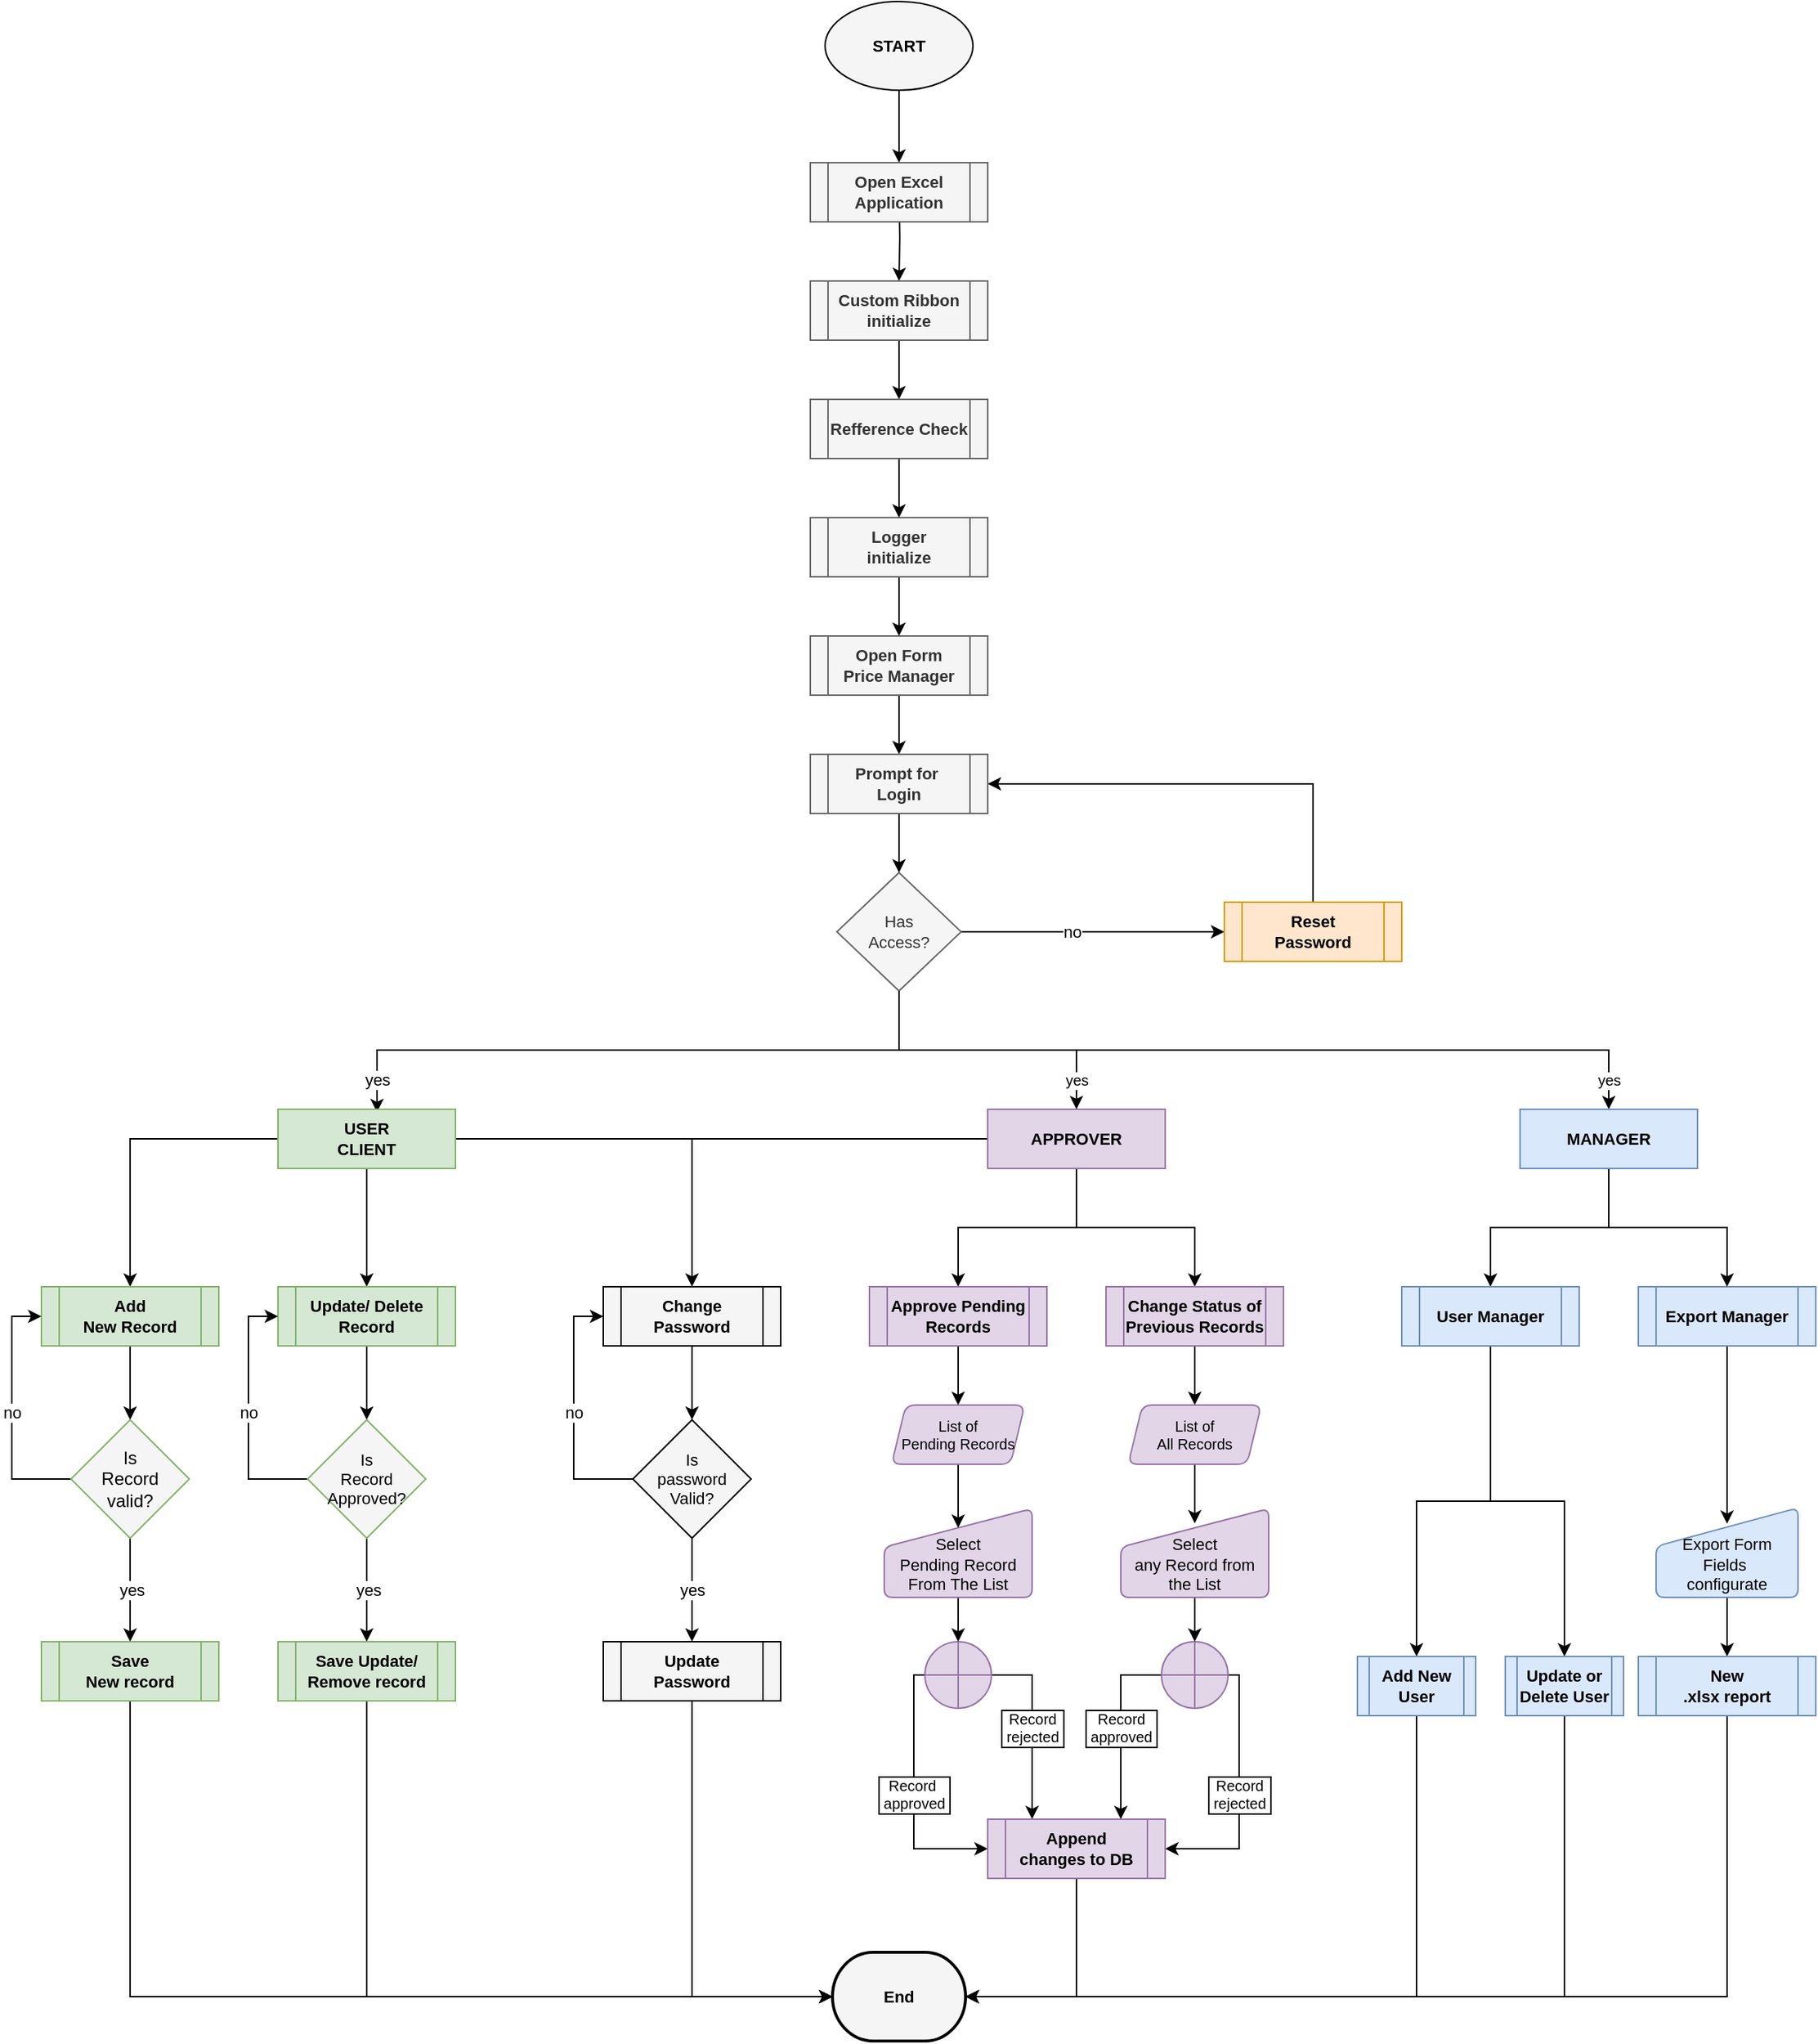 <mxfile version="19.0.3" type="device"><diagram id="eB8e9B3olJ4aD5IrlOBg" name="WorkFlow_PriceApprovalManager"><mxGraphModel dx="1422" dy="875" grid="1" gridSize="10" guides="1" tooltips="1" connect="1" arrows="1" fold="1" page="1" pageScale="1" pageWidth="100" pageHeight="100" math="0" shadow="0"><root><mxCell id="0"/><mxCell id="1" parent="0"/><mxCell id="oYrgbR6ztSj_GgzEzhxP-5" style="edgeStyle=orthogonalEdgeStyle;rounded=0;orthogonalLoop=1;jettySize=auto;html=1;exitX=0.5;exitY=1;exitDx=0;exitDy=0;exitPerimeter=0;entryX=0.5;entryY=0;entryDx=0;entryDy=0;fontSize=11;" edge="1" parent="1" source="QOkAMUDTpmR4zgfSrmuz-1" target="QOkAMUDTpmR4zgfSrmuz-5"><mxGeometry relative="1" as="geometry"/></mxCell><mxCell id="QOkAMUDTpmR4zgfSrmuz-1" value="START" style="strokeWidth=1;html=1;shape=mxgraph.flowchart.start_1;whiteSpace=wrap;fontStyle=1;fillColor=#F5F5F5;strokeColor=#000000;fontSize=11;" parent="1" vertex="1"><mxGeometry x="570" y="11" width="100" height="60" as="geometry"/></mxCell><mxCell id="oYrgbR6ztSj_GgzEzhxP-6" style="edgeStyle=orthogonalEdgeStyle;rounded=0;orthogonalLoop=1;jettySize=auto;html=1;entryX=0.5;entryY=0;entryDx=0;entryDy=0;fontSize=11;" edge="1" parent="1" target="oYrgbR6ztSj_GgzEzhxP-2"><mxGeometry relative="1" as="geometry"><mxPoint x="620" y="140" as="sourcePoint"/></mxGeometry></mxCell><mxCell id="QOkAMUDTpmR4zgfSrmuz-5" value="Open Excel Application" style="shape=process;whiteSpace=wrap;html=1;backgroundOutline=1;fontStyle=1;fillColor=#f5f5f5;fontColor=#333333;strokeColor=#666666;fontSize=11;" parent="1" vertex="1"><mxGeometry x="560" y="120" width="120" height="40" as="geometry"/></mxCell><mxCell id="oYrgbR6ztSj_GgzEzhxP-11" style="edgeStyle=orthogonalEdgeStyle;rounded=0;orthogonalLoop=1;jettySize=auto;html=1;exitX=0.5;exitY=1;exitDx=0;exitDy=0;entryX=0.5;entryY=0;entryDx=0;entryDy=0;fontSize=11;" edge="1" parent="1" source="QOkAMUDTpmR4zgfSrmuz-10" target="oYrgbR6ztSj_GgzEzhxP-9"><mxGeometry relative="1" as="geometry"/></mxCell><mxCell id="QOkAMUDTpmR4zgfSrmuz-10" value="Open Form&lt;br style=&quot;font-size: 11px;&quot;&gt;Price Manager" style="shape=process;whiteSpace=wrap;html=1;backgroundOutline=1;fontStyle=1;fillColor=#f5f5f5;fontColor=#333333;strokeColor=#666666;fontSize=11;" parent="1" vertex="1"><mxGeometry x="560" y="440" width="120" height="40" as="geometry"/></mxCell><mxCell id="oYrgbR6ztSj_GgzEzhxP-12" style="edgeStyle=orthogonalEdgeStyle;rounded=0;orthogonalLoop=1;jettySize=auto;html=1;exitX=1;exitY=0.5;exitDx=0;exitDy=0;entryX=0;entryY=0.5;entryDx=0;entryDy=0;fontSize=11;" edge="1" parent="1" source="QOkAMUDTpmR4zgfSrmuz-12" target="QOkAMUDTpmR4zgfSrmuz-16"><mxGeometry relative="1" as="geometry"><mxPoint x="835" y="640" as="targetPoint"/></mxGeometry></mxCell><mxCell id="oYrgbR6ztSj_GgzEzhxP-13" value="no" style="edgeLabel;html=1;align=center;verticalAlign=middle;resizable=0;points=[];fontSize=11;" vertex="1" connectable="0" parent="oYrgbR6ztSj_GgzEzhxP-12"><mxGeometry x="-0.156" relative="1" as="geometry"><mxPoint as="offset"/></mxGeometry></mxCell><mxCell id="oYrgbR6ztSj_GgzEzhxP-17" value="yes" style="edgeStyle=orthogonalEdgeStyle;rounded=0;orthogonalLoop=1;jettySize=auto;html=1;exitX=0.5;exitY=1;exitDx=0;exitDy=0;entryX=0.558;entryY=0.05;entryDx=0;entryDy=0;entryPerimeter=0;fontSize=11;" edge="1" parent="1" source="QOkAMUDTpmR4zgfSrmuz-12" target="QOkAMUDTpmR4zgfSrmuz-39"><mxGeometry x="0.899" relative="1" as="geometry"><mxPoint x="460" y="760" as="targetPoint"/><mxPoint as="offset"/></mxGeometry></mxCell><mxCell id="oYrgbR6ztSj_GgzEzhxP-78" value="yes" style="edgeStyle=orthogonalEdgeStyle;rounded=0;orthogonalLoop=1;jettySize=auto;html=1;exitX=0.5;exitY=1;exitDx=0;exitDy=0;labelBorderColor=none;fontSize=10;fontColor=#000000;startArrow=none;startFill=0;endArrow=classic;endFill=1;strokeColor=default;" edge="1" parent="1" source="QOkAMUDTpmR4zgfSrmuz-12" target="oYrgbR6ztSj_GgzEzhxP-64"><mxGeometry x="0.929" relative="1" as="geometry"><mxPoint as="offset"/></mxGeometry></mxCell><mxCell id="QOkAMUDTpmR4zgfSrmuz-12" value="Has &lt;br style=&quot;font-size: 11px;&quot;&gt;Access?" style="rhombus;whiteSpace=wrap;html=1;fontStyle=0;fillColor=#f5f5f5;fontColor=#333333;strokeColor=#666666;fontSize=11;" parent="1" vertex="1"><mxGeometry x="578" y="600" width="84" height="80" as="geometry"/></mxCell><mxCell id="oYrgbR6ztSj_GgzEzhxP-1" style="edgeStyle=orthogonalEdgeStyle;rounded=0;orthogonalLoop=1;jettySize=auto;html=1;entryX=1;entryY=0.5;entryDx=0;entryDy=0;fontSize=11;" edge="1" parent="1" source="QOkAMUDTpmR4zgfSrmuz-16" target="oYrgbR6ztSj_GgzEzhxP-9"><mxGeometry relative="1" as="geometry"><mxPoint x="895" y="620" as="sourcePoint"/><Array as="points"><mxPoint x="900" y="540"/></Array></mxGeometry></mxCell><mxCell id="QOkAMUDTpmR4zgfSrmuz-16" value="Reset &lt;br style=&quot;font-size: 11px;&quot;&gt;Password" style="shape=process;whiteSpace=wrap;html=1;backgroundOutline=1;fontStyle=1;fillColor=#ffe6cc;strokeColor=#d79b00;fontSize=11;" parent="1" vertex="1"><mxGeometry x="840" y="620" width="120" height="40" as="geometry"/></mxCell><mxCell id="oYrgbR6ztSj_GgzEzhxP-23" style="edgeStyle=orthogonalEdgeStyle;rounded=0;orthogonalLoop=1;jettySize=auto;html=1;exitX=0.5;exitY=1;exitDx=0;exitDy=0;entryX=0.5;entryY=0;entryDx=0;entryDy=0;fontSize=11;fontColor=#000000;" edge="1" parent="1" source="QOkAMUDTpmR4zgfSrmuz-39" target="QOkAMUDTpmR4zgfSrmuz-48"><mxGeometry relative="1" as="geometry"><Array as="points"><mxPoint x="260" y="840"/><mxPoint x="260" y="840"/></Array></mxGeometry></mxCell><mxCell id="oYrgbR6ztSj_GgzEzhxP-27" style="edgeStyle=orthogonalEdgeStyle;rounded=0;orthogonalLoop=1;jettySize=auto;html=1;exitX=0;exitY=0.5;exitDx=0;exitDy=0;entryX=0.5;entryY=0;entryDx=0;entryDy=0;fontSize=11;fontColor=#000000;" edge="1" parent="1" source="QOkAMUDTpmR4zgfSrmuz-39" target="QOkAMUDTpmR4zgfSrmuz-46"><mxGeometry relative="1" as="geometry"/></mxCell><mxCell id="oYrgbR6ztSj_GgzEzhxP-28" style="edgeStyle=orthogonalEdgeStyle;rounded=0;orthogonalLoop=1;jettySize=auto;html=1;entryX=0.5;entryY=0;entryDx=0;entryDy=0;fontSize=11;fontColor=#000000;exitX=1;exitY=0.5;exitDx=0;exitDy=0;" edge="1" parent="1" source="QOkAMUDTpmR4zgfSrmuz-39" target="QOkAMUDTpmR4zgfSrmuz-67"><mxGeometry relative="1" as="geometry"><mxPoint x="260" y="800" as="sourcePoint"/></mxGeometry></mxCell><mxCell id="QOkAMUDTpmR4zgfSrmuz-39" value="USER &lt;br style=&quot;font-size: 11px;&quot;&gt;CLIENT" style="rounded=0;whiteSpace=wrap;html=1;fontSize=11;fontStyle=1;fillColor=#d5e8d4;strokeColor=#82b366;fontColor=#000000;" parent="1" vertex="1"><mxGeometry x="200" y="760" width="120" height="40" as="geometry"/></mxCell><mxCell id="oYrgbR6ztSj_GgzEzhxP-42" style="edgeStyle=orthogonalEdgeStyle;rounded=0;orthogonalLoop=1;jettySize=auto;html=1;exitX=0;exitY=0.5;exitDx=0;exitDy=0;fontSize=11;fontColor=#000000;strokeColor=default;endArrow=none;endFill=0;" edge="1" parent="1" source="QOkAMUDTpmR4zgfSrmuz-41"><mxGeometry relative="1" as="geometry"><mxPoint x="480" y="780" as="targetPoint"/></mxGeometry></mxCell><mxCell id="oYrgbR6ztSj_GgzEzhxP-58" style="edgeStyle=orthogonalEdgeStyle;rounded=0;orthogonalLoop=1;jettySize=auto;html=1;exitX=0.5;exitY=1;exitDx=0;exitDy=0;entryX=0.5;entryY=0;entryDx=0;entryDy=0;fontSize=10;fontColor=#000000;startArrow=none;startFill=0;endArrow=classic;endFill=1;strokeColor=default;" edge="1" parent="1" source="QOkAMUDTpmR4zgfSrmuz-41" target="QOkAMUDTpmR4zgfSrmuz-100"><mxGeometry relative="1" as="geometry"/></mxCell><mxCell id="oYrgbR6ztSj_GgzEzhxP-59" style="edgeStyle=orthogonalEdgeStyle;rounded=0;orthogonalLoop=1;jettySize=auto;html=1;exitX=0.5;exitY=1;exitDx=0;exitDy=0;fontSize=10;fontColor=#000000;startArrow=none;startFill=0;endArrow=classic;endFill=1;strokeColor=default;" edge="1" parent="1" source="QOkAMUDTpmR4zgfSrmuz-41" target="QOkAMUDTpmR4zgfSrmuz-146"><mxGeometry relative="1" as="geometry"/></mxCell><mxCell id="QOkAMUDTpmR4zgfSrmuz-41" value="APPROVER" style="rounded=0;whiteSpace=wrap;html=1;fontSize=11;fontStyle=1;fillColor=#e1d5e7;strokeColor=#9673a6;fontColor=#000000;" parent="1" vertex="1"><mxGeometry x="680" y="760" width="120" height="40" as="geometry"/></mxCell><mxCell id="oYrgbR6ztSj_GgzEzhxP-29" style="edgeStyle=orthogonalEdgeStyle;rounded=0;orthogonalLoop=1;jettySize=auto;html=1;exitX=0.5;exitY=1;exitDx=0;exitDy=0;entryX=0.5;entryY=0;entryDx=0;entryDy=0;fontSize=11;fontColor=#000000;" edge="1" parent="1" source="QOkAMUDTpmR4zgfSrmuz-46"><mxGeometry relative="1" as="geometry"><mxPoint x="100" y="970" as="targetPoint"/></mxGeometry></mxCell><mxCell id="QOkAMUDTpmR4zgfSrmuz-46" value="Add &lt;br&gt;New Record" style="shape=process;whiteSpace=wrap;html=1;backgroundOutline=1;fontSize=11;fontStyle=1;fillColor=#d5e8d4;strokeColor=#82b366;fontColor=#000000;" parent="1" vertex="1"><mxGeometry x="40" y="880" width="120" height="40" as="geometry"/></mxCell><mxCell id="oYrgbR6ztSj_GgzEzhxP-30" style="edgeStyle=orthogonalEdgeStyle;rounded=0;orthogonalLoop=1;jettySize=auto;html=1;exitX=0.5;exitY=1;exitDx=0;exitDy=0;entryX=0.5;entryY=0;entryDx=0;entryDy=0;fontSize=11;fontColor=#000000;" edge="1" parent="1" source="QOkAMUDTpmR4zgfSrmuz-48" target="oYrgbR6ztSj_GgzEzhxP-22"><mxGeometry relative="1" as="geometry"/></mxCell><mxCell id="QOkAMUDTpmR4zgfSrmuz-48" value="Update/ Delete Record" style="shape=process;whiteSpace=wrap;html=1;backgroundOutline=1;fontSize=11;fontStyle=1;fillColor=#d5e8d4;strokeColor=#82b366;fontColor=#000000;" parent="1" vertex="1"><mxGeometry x="200" y="880" width="120" height="40" as="geometry"/></mxCell><mxCell id="QOkAMUDTpmR4zgfSrmuz-63" value="End" style="strokeWidth=2;html=1;shape=mxgraph.flowchart.terminator;whiteSpace=wrap;fontStyle=1;fillColor=#F5F5F5;strokeColor=#000000;fontSize=11;" parent="1" vertex="1"><mxGeometry x="575" y="1330" width="90" height="60" as="geometry"/></mxCell><mxCell id="oYrgbR6ztSj_GgzEzhxP-33" style="edgeStyle=orthogonalEdgeStyle;rounded=0;orthogonalLoop=1;jettySize=auto;html=1;exitX=0.5;exitY=1;exitDx=0;exitDy=0;entryX=0.5;entryY=0;entryDx=0;entryDy=0;fontSize=11;fontColor=#000000;" edge="1" parent="1" source="QOkAMUDTpmR4zgfSrmuz-67" target="QOkAMUDTpmR4zgfSrmuz-83"><mxGeometry relative="1" as="geometry"/></mxCell><mxCell id="QOkAMUDTpmR4zgfSrmuz-67" value="Change Password" style="shape=process;whiteSpace=wrap;html=1;backgroundOutline=1;fontSize=11;fontStyle=1;fillColor=#F5F5F5;strokeColor=#000000;fontColor=#000000;" parent="1" vertex="1"><mxGeometry x="420" y="880" width="120" height="40" as="geometry"/></mxCell><mxCell id="oYrgbR6ztSj_GgzEzhxP-31" value="yes" style="edgeStyle=orthogonalEdgeStyle;rounded=0;orthogonalLoop=1;jettySize=auto;html=1;exitX=0.5;exitY=1;exitDx=0;exitDy=0;entryX=0.5;entryY=0;entryDx=0;entryDy=0;fontSize=11;fontColor=#000000;" edge="1" parent="1" source="QOkAMUDTpmR4zgfSrmuz-83" target="QOkAMUDTpmR4zgfSrmuz-85"><mxGeometry relative="1" as="geometry"/></mxCell><mxCell id="oYrgbR6ztSj_GgzEzhxP-40" value="no" style="edgeStyle=orthogonalEdgeStyle;rounded=0;orthogonalLoop=1;jettySize=auto;html=1;exitX=0;exitY=0.5;exitDx=0;exitDy=0;entryX=0;entryY=0.5;entryDx=0;entryDy=0;fontSize=11;fontColor=#000000;" edge="1" parent="1" source="QOkAMUDTpmR4zgfSrmuz-83" target="QOkAMUDTpmR4zgfSrmuz-67"><mxGeometry relative="1" as="geometry"/></mxCell><mxCell id="QOkAMUDTpmR4zgfSrmuz-83" value="Is &lt;br style=&quot;font-size: 11px;&quot;&gt;password&lt;br style=&quot;font-size: 11px;&quot;&gt;Valid?" style="rhombus;whiteSpace=wrap;html=1;fontStyle=0;fillColor=#F5F5F5;strokeColor=#000000;fontSize=11;" parent="1" vertex="1"><mxGeometry x="440" y="970" width="80" height="80" as="geometry"/></mxCell><mxCell id="oYrgbR6ztSj_GgzEzhxP-83" style="edgeStyle=orthogonalEdgeStyle;rounded=0;orthogonalLoop=1;jettySize=auto;html=1;exitX=0.5;exitY=1;exitDx=0;exitDy=0;entryX=0;entryY=0.5;entryDx=0;entryDy=0;entryPerimeter=0;labelBorderColor=none;fontSize=10;fontColor=#000000;startArrow=none;startFill=0;endArrow=classic;endFill=1;strokeColor=default;" edge="1" parent="1" source="QOkAMUDTpmR4zgfSrmuz-85" target="QOkAMUDTpmR4zgfSrmuz-63"><mxGeometry relative="1" as="geometry"/></mxCell><mxCell id="QOkAMUDTpmR4zgfSrmuz-85" value="Update &lt;br&gt;Password" style="shape=process;whiteSpace=wrap;html=1;backgroundOutline=1;fontSize=11;fontStyle=1;fillColor=#F5F5F5;strokeColor=#000000;fontColor=#000000;" parent="1" vertex="1"><mxGeometry x="420" y="1120" width="120" height="40" as="geometry"/></mxCell><mxCell id="oYrgbR6ztSj_GgzEzhxP-45" style="edgeStyle=orthogonalEdgeStyle;rounded=0;orthogonalLoop=1;jettySize=auto;html=1;exitX=0.5;exitY=1;exitDx=0;exitDy=0;entryX=0.5;entryY=0;entryDx=0;entryDy=0;fontSize=10;fontColor=#000000;endArrow=classic;endFill=1;strokeColor=default;startArrow=none;startFill=0;" edge="1" parent="1" source="QOkAMUDTpmR4zgfSrmuz-100" target="QOkAMUDTpmR4zgfSrmuz-140"><mxGeometry relative="1" as="geometry"/></mxCell><mxCell id="QOkAMUDTpmR4zgfSrmuz-100" value="Approve Pending Records" style="shape=process;whiteSpace=wrap;html=1;backgroundOutline=1;fontSize=11;fontStyle=1;fillColor=#e1d5e7;strokeColor=#9673a6;fontColor=#000000;" parent="1" vertex="1"><mxGeometry x="600" y="880" width="120" height="40" as="geometry"/></mxCell><mxCell id="oYrgbR6ztSj_GgzEzhxP-76" style="edgeStyle=orthogonalEdgeStyle;rounded=0;orthogonalLoop=1;jettySize=auto;html=1;exitX=0.5;exitY=1;exitDx=0;exitDy=0;entryX=0.5;entryY=0.178;entryDx=0;entryDy=0;entryPerimeter=0;labelBorderColor=none;fontSize=10;fontColor=#000000;startArrow=none;startFill=0;endArrow=classic;endFill=1;strokeColor=default;" edge="1" parent="1" source="QOkAMUDTpmR4zgfSrmuz-103" target="QOkAMUDTpmR4zgfSrmuz-162"><mxGeometry relative="1" as="geometry"/></mxCell><mxCell id="QOkAMUDTpmR4zgfSrmuz-103" value="Export Manager" style="shape=process;whiteSpace=wrap;html=1;backgroundOutline=1;fontSize=11;fontStyle=1;fillColor=#dae8fc;strokeColor=#6c8ebf;" parent="1" vertex="1"><mxGeometry x="1120" y="880" width="120" height="40" as="geometry"/></mxCell><mxCell id="oYrgbR6ztSj_GgzEzhxP-60" value="Record&amp;nbsp;&lt;br&gt;&amp;nbsp;approved&amp;nbsp;" style="edgeStyle=orthogonalEdgeStyle;rounded=0;orthogonalLoop=1;jettySize=auto;html=1;exitX=0;exitY=0.5;exitDx=0;exitDy=0;exitPerimeter=0;fontSize=10;fontColor=#000000;startArrow=none;startFill=0;endArrow=classic;endFill=1;labelBorderColor=default;entryX=0;entryY=0.5;entryDx=0;entryDy=0;" edge="1" parent="1" source="QOkAMUDTpmR4zgfSrmuz-107" target="oYrgbR6ztSj_GgzEzhxP-88"><mxGeometry relative="1" as="geometry"><mxPoint x="630" y="1280" as="targetPoint"/><Array as="points"><mxPoint x="630" y="1143"/><mxPoint x="630" y="1260"/></Array></mxGeometry></mxCell><mxCell id="oYrgbR6ztSj_GgzEzhxP-61" value="Record&lt;br&gt;&amp;nbsp;rejected&amp;nbsp;" style="edgeStyle=orthogonalEdgeStyle;rounded=0;orthogonalLoop=1;jettySize=auto;html=1;exitX=1;exitY=0.5;exitDx=0;exitDy=0;exitPerimeter=0;fontSize=10;fontColor=#000000;startArrow=none;startFill=0;endArrow=classic;endFill=1;strokeColor=default;labelBorderColor=default;entryX=0.25;entryY=0;entryDx=0;entryDy=0;" edge="1" parent="1" source="QOkAMUDTpmR4zgfSrmuz-107" target="oYrgbR6ztSj_GgzEzhxP-88"><mxGeometry relative="1" as="geometry"><mxPoint x="690" y="1280" as="targetPoint"/><Array as="points"><mxPoint x="710" y="1143"/></Array></mxGeometry></mxCell><mxCell id="QOkAMUDTpmR4zgfSrmuz-107" value="" style="verticalLabelPosition=bottom;verticalAlign=top;html=1;shape=mxgraph.flowchart.summing_function;fontSize=11;fillColor=#e1d5e7;strokeColor=#9673a6;" parent="1" vertex="1"><mxGeometry x="637.5" y="1120" width="45" height="45" as="geometry"/></mxCell><mxCell id="oYrgbR6ztSj_GgzEzhxP-47" style="edgeStyle=orthogonalEdgeStyle;rounded=0;orthogonalLoop=1;jettySize=auto;html=1;exitX=0.5;exitY=1;exitDx=0;exitDy=0;entryX=0.5;entryY=0;entryDx=0;entryDy=0;entryPerimeter=0;fontSize=10;fontColor=#000000;endArrow=classic;endFill=1;strokeColor=default;startArrow=none;startFill=0;" edge="1" parent="1" source="QOkAMUDTpmR4zgfSrmuz-130" target="QOkAMUDTpmR4zgfSrmuz-107"><mxGeometry relative="1" as="geometry"/></mxCell><mxCell id="QOkAMUDTpmR4zgfSrmuz-130" value="Select &lt;br&gt;Pending Record From The List" style="html=1;strokeWidth=1;shape=manualInput;whiteSpace=wrap;rounded=1;size=26;arcSize=11;fontSize=11;fillColor=#e1d5e7;strokeColor=#9673a6;verticalAlign=bottom;fontStyle=0" parent="1" vertex="1"><mxGeometry x="610" y="1030" width="100" height="60" as="geometry"/></mxCell><mxCell id="oYrgbR6ztSj_GgzEzhxP-46" style="edgeStyle=orthogonalEdgeStyle;rounded=0;orthogonalLoop=1;jettySize=auto;html=1;exitX=0.5;exitY=1;exitDx=0;exitDy=0;entryX=0.5;entryY=0.217;entryDx=0;entryDy=0;entryPerimeter=0;fontSize=10;fontColor=#000000;endArrow=classic;endFill=1;strokeColor=default;startArrow=none;startFill=0;" edge="1" parent="1" source="QOkAMUDTpmR4zgfSrmuz-140" target="QOkAMUDTpmR4zgfSrmuz-130"><mxGeometry relative="1" as="geometry"/></mxCell><mxCell id="QOkAMUDTpmR4zgfSrmuz-140" value="List of &lt;br&gt;Pending Records" style="shape=parallelogram;html=1;strokeWidth=1;perimeter=parallelogramPerimeter;whiteSpace=wrap;rounded=1;arcSize=13;size=0.107;fontSize=10;fillColor=#e1d5e7;strokeColor=#9673a6;fontStyle=0" parent="1" vertex="1"><mxGeometry x="615" y="960" width="90" height="40" as="geometry"/></mxCell><mxCell id="oYrgbR6ztSj_GgzEzhxP-48" style="edgeStyle=orthogonalEdgeStyle;rounded=0;orthogonalLoop=1;jettySize=auto;html=1;exitX=0.5;exitY=1;exitDx=0;exitDy=0;entryX=0.5;entryY=0;entryDx=0;entryDy=0;fontSize=10;fontColor=#000000;endArrow=classic;endFill=1;strokeColor=default;startArrow=none;startFill=0;" edge="1" parent="1" source="QOkAMUDTpmR4zgfSrmuz-146" target="QOkAMUDTpmR4zgfSrmuz-153"><mxGeometry relative="1" as="geometry"/></mxCell><mxCell id="QOkAMUDTpmR4zgfSrmuz-146" value="Change Status of Previous Records" style="shape=process;whiteSpace=wrap;html=1;backgroundOutline=1;fontSize=11;fontStyle=1;fillColor=#e1d5e7;strokeColor=#9673a6;fontColor=#000000;" parent="1" vertex="1"><mxGeometry x="760" y="880" width="120" height="40" as="geometry"/></mxCell><mxCell id="oYrgbR6ztSj_GgzEzhxP-62" value="Record&lt;br&gt;&amp;nbsp;approved&amp;nbsp;" style="edgeStyle=orthogonalEdgeStyle;rounded=0;orthogonalLoop=1;jettySize=auto;html=1;exitX=0;exitY=0.5;exitDx=0;exitDy=0;exitPerimeter=0;fontSize=10;fontColor=#000000;startArrow=none;startFill=0;endArrow=classic;endFill=1;strokeColor=default;labelBorderColor=default;entryX=0.75;entryY=0;entryDx=0;entryDy=0;" edge="1" parent="1" source="QOkAMUDTpmR4zgfSrmuz-149" target="oYrgbR6ztSj_GgzEzhxP-88"><mxGeometry relative="1" as="geometry"><mxPoint x="790" y="1280" as="targetPoint"/><Array as="points"><mxPoint x="770" y="1143"/></Array></mxGeometry></mxCell><mxCell id="oYrgbR6ztSj_GgzEzhxP-63" value="Record&lt;br&gt;&amp;nbsp;rejected&amp;nbsp;" style="edgeStyle=orthogonalEdgeStyle;rounded=0;orthogonalLoop=1;jettySize=auto;html=1;exitX=1;exitY=0.5;exitDx=0;exitDy=0;exitPerimeter=0;fontSize=10;fontColor=#000000;startArrow=none;startFill=0;endArrow=classic;endFill=1;strokeColor=default;labelBorderColor=default;entryX=1;entryY=0.5;entryDx=0;entryDy=0;" edge="1" parent="1" source="QOkAMUDTpmR4zgfSrmuz-149" target="oYrgbR6ztSj_GgzEzhxP-88"><mxGeometry relative="1" as="geometry"><mxPoint x="850" y="1280" as="targetPoint"/><Array as="points"><mxPoint x="850" y="1143"/><mxPoint x="850" y="1260"/></Array></mxGeometry></mxCell><mxCell id="QOkAMUDTpmR4zgfSrmuz-149" value="" style="verticalLabelPosition=bottom;verticalAlign=top;html=1;shape=mxgraph.flowchart.summing_function;fontSize=11;fillColor=#e1d5e7;strokeColor=#9673a6;" parent="1" vertex="1"><mxGeometry x="797.5" y="1120" width="45" height="45" as="geometry"/></mxCell><mxCell id="oYrgbR6ztSj_GgzEzhxP-50" style="edgeStyle=orthogonalEdgeStyle;rounded=0;orthogonalLoop=1;jettySize=auto;html=1;exitX=0.5;exitY=1;exitDx=0;exitDy=0;entryX=0.5;entryY=0;entryDx=0;entryDy=0;entryPerimeter=0;fontSize=10;fontColor=#000000;endArrow=classic;endFill=1;strokeColor=default;startArrow=none;startFill=0;" edge="1" parent="1" source="QOkAMUDTpmR4zgfSrmuz-152" target="QOkAMUDTpmR4zgfSrmuz-149"><mxGeometry relative="1" as="geometry"/></mxCell><mxCell id="QOkAMUDTpmR4zgfSrmuz-152" value="Select &lt;br&gt;any Record from the List" style="html=1;strokeWidth=1;shape=manualInput;whiteSpace=wrap;rounded=1;size=26;arcSize=11;fontSize=11;fillColor=#e1d5e7;strokeColor=#9673a6;verticalAlign=bottom;fontStyle=0" parent="1" vertex="1"><mxGeometry x="770" y="1030" width="100" height="60" as="geometry"/></mxCell><mxCell id="oYrgbR6ztSj_GgzEzhxP-54" style="edgeStyle=orthogonalEdgeStyle;rounded=0;orthogonalLoop=1;jettySize=auto;html=1;exitX=0.5;exitY=1;exitDx=0;exitDy=0;entryX=0.5;entryY=0.167;entryDx=0;entryDy=0;entryPerimeter=0;fontSize=10;fontColor=#000000;endArrow=classic;endFill=1;strokeColor=default;startArrow=none;startFill=0;" edge="1" parent="1" source="QOkAMUDTpmR4zgfSrmuz-153" target="QOkAMUDTpmR4zgfSrmuz-152"><mxGeometry relative="1" as="geometry"/></mxCell><mxCell id="QOkAMUDTpmR4zgfSrmuz-153" value="List of &lt;br&gt;All Records" style="shape=parallelogram;html=1;strokeWidth=1;perimeter=parallelogramPerimeter;whiteSpace=wrap;rounded=1;arcSize=13;size=0.107;fontSize=10;fillColor=#e1d5e7;strokeColor=#9673a6;fontStyle=0" parent="1" vertex="1"><mxGeometry x="775" y="960" width="90" height="40" as="geometry"/></mxCell><mxCell id="oYrgbR6ztSj_GgzEzhxP-77" style="edgeStyle=orthogonalEdgeStyle;rounded=0;orthogonalLoop=1;jettySize=auto;html=1;exitX=0.5;exitY=1;exitDx=0;exitDy=0;entryX=0.5;entryY=0;entryDx=0;entryDy=0;labelBorderColor=none;fontSize=10;fontColor=#000000;startArrow=none;startFill=0;endArrow=classic;endFill=1;strokeColor=default;" edge="1" parent="1" source="QOkAMUDTpmR4zgfSrmuz-162" target="oYrgbR6ztSj_GgzEzhxP-86"><mxGeometry relative="1" as="geometry"><mxPoint x="1180" y="1040" as="targetPoint"/></mxGeometry></mxCell><mxCell id="QOkAMUDTpmR4zgfSrmuz-162" value="&lt;br&gt;Export Form &lt;br&gt;Fields&amp;nbsp;&lt;br&gt;configurate" style="html=1;strokeWidth=1;shape=manualInput;whiteSpace=wrap;rounded=1;size=26;arcSize=11;fontSize=11;fillColor=#dae8fc;strokeColor=#6c8ebf;verticalAlign=bottom;fontStyle=0" parent="1" vertex="1"><mxGeometry x="1132" y="1029.5" width="96" height="60.5" as="geometry"/></mxCell><mxCell id="oYrgbR6ztSj_GgzEzhxP-7" style="edgeStyle=orthogonalEdgeStyle;rounded=0;orthogonalLoop=1;jettySize=auto;html=1;exitX=0.5;exitY=1;exitDx=0;exitDy=0;entryX=0.5;entryY=0;entryDx=0;entryDy=0;fontSize=11;" edge="1" parent="1" source="oYrgbR6ztSj_GgzEzhxP-2" target="oYrgbR6ztSj_GgzEzhxP-4"><mxGeometry relative="1" as="geometry"/></mxCell><mxCell id="oYrgbR6ztSj_GgzEzhxP-2" value="Custom Ribbon &lt;br style=&quot;font-size: 11px;&quot;&gt;initialize" style="shape=process;whiteSpace=wrap;html=1;backgroundOutline=1;fontStyle=1;fillColor=#f5f5f5;fontColor=#333333;strokeColor=#666666;fontSize=11;" vertex="1" parent="1"><mxGeometry x="560" y="200" width="120" height="40" as="geometry"/></mxCell><mxCell id="oYrgbR6ztSj_GgzEzhxP-10" style="edgeStyle=orthogonalEdgeStyle;rounded=0;orthogonalLoop=1;jettySize=auto;html=1;exitX=0.5;exitY=1;exitDx=0;exitDy=0;entryX=0.5;entryY=0;entryDx=0;entryDy=0;fontSize=11;" edge="1" parent="1" source="oYrgbR6ztSj_GgzEzhxP-3" target="QOkAMUDTpmR4zgfSrmuz-10"><mxGeometry relative="1" as="geometry"/></mxCell><mxCell id="oYrgbR6ztSj_GgzEzhxP-3" value="Logger &lt;br style=&quot;font-size: 11px;&quot;&gt;initialize" style="shape=process;whiteSpace=wrap;html=1;backgroundOutline=1;fontStyle=1;fillColor=#f5f5f5;fontColor=#333333;strokeColor=#666666;fontSize=11;" vertex="1" parent="1"><mxGeometry x="560" y="360" width="120" height="40" as="geometry"/></mxCell><mxCell id="oYrgbR6ztSj_GgzEzhxP-8" style="edgeStyle=orthogonalEdgeStyle;rounded=0;orthogonalLoop=1;jettySize=auto;html=1;exitX=0.5;exitY=1;exitDx=0;exitDy=0;fontSize=11;" edge="1" parent="1" source="oYrgbR6ztSj_GgzEzhxP-4"><mxGeometry relative="1" as="geometry"><mxPoint x="620" y="360" as="targetPoint"/></mxGeometry></mxCell><mxCell id="oYrgbR6ztSj_GgzEzhxP-4" value="Refference Check" style="shape=process;whiteSpace=wrap;html=1;backgroundOutline=1;fontStyle=1;fillColor=#f5f5f5;fontColor=#333333;strokeColor=#666666;fontSize=11;" vertex="1" parent="1"><mxGeometry x="560" y="280" width="120" height="40" as="geometry"/></mxCell><mxCell id="oYrgbR6ztSj_GgzEzhxP-14" style="edgeStyle=orthogonalEdgeStyle;rounded=0;orthogonalLoop=1;jettySize=auto;html=1;exitX=0.5;exitY=1;exitDx=0;exitDy=0;entryX=0.5;entryY=0;entryDx=0;entryDy=0;fontSize=11;" edge="1" parent="1" source="oYrgbR6ztSj_GgzEzhxP-9" target="QOkAMUDTpmR4zgfSrmuz-12"><mxGeometry relative="1" as="geometry"/></mxCell><mxCell id="oYrgbR6ztSj_GgzEzhxP-9" value="Prompt for&amp;nbsp;&lt;br style=&quot;font-size: 11px;&quot;&gt;Login" style="shape=process;whiteSpace=wrap;html=1;backgroundOutline=1;fontStyle=1;fillColor=#f5f5f5;fontColor=#333333;strokeColor=#666666;fontSize=11;" vertex="1" parent="1"><mxGeometry x="560" y="520" width="120" height="40" as="geometry"/></mxCell><mxCell id="oYrgbR6ztSj_GgzEzhxP-36" value="no" style="edgeStyle=orthogonalEdgeStyle;rounded=0;orthogonalLoop=1;jettySize=auto;html=1;exitX=0;exitY=0.5;exitDx=0;exitDy=0;entryX=0;entryY=0.5;entryDx=0;entryDy=0;fontSize=11;fontColor=#000000;" edge="1" parent="1" source="oYrgbR6ztSj_GgzEzhxP-20" target="QOkAMUDTpmR4zgfSrmuz-46"><mxGeometry relative="1" as="geometry"/></mxCell><mxCell id="oYrgbR6ztSj_GgzEzhxP-37" value="yes" style="edgeStyle=orthogonalEdgeStyle;rounded=0;orthogonalLoop=1;jettySize=auto;html=1;exitX=0.5;exitY=1;exitDx=0;exitDy=0;fontSize=11;fontColor=#000000;" edge="1" parent="1" source="oYrgbR6ztSj_GgzEzhxP-20"><mxGeometry relative="1" as="geometry"><mxPoint x="100" y="1120" as="targetPoint"/></mxGeometry></mxCell><mxCell id="oYrgbR6ztSj_GgzEzhxP-20" value="Is &lt;br&gt;Record &lt;br&gt;valid?" style="rhombus;whiteSpace=wrap;html=1;fontStyle=0;fillColor=#F5F5F5;strokeColor=#82b366;" vertex="1" parent="1"><mxGeometry x="60" y="970" width="80" height="80" as="geometry"/></mxCell><mxCell id="oYrgbR6ztSj_GgzEzhxP-34" value="yes" style="edgeStyle=orthogonalEdgeStyle;rounded=0;orthogonalLoop=1;jettySize=auto;html=1;exitX=0.5;exitY=1;exitDx=0;exitDy=0;entryX=0.5;entryY=0;entryDx=0;entryDy=0;fontSize=11;fontColor=#000000;" edge="1" parent="1" source="oYrgbR6ztSj_GgzEzhxP-22"><mxGeometry relative="1" as="geometry"><mxPoint x="260" y="1120" as="targetPoint"/></mxGeometry></mxCell><mxCell id="oYrgbR6ztSj_GgzEzhxP-35" value="no" style="edgeStyle=orthogonalEdgeStyle;rounded=0;orthogonalLoop=1;jettySize=auto;html=1;exitX=0;exitY=0.5;exitDx=0;exitDy=0;entryX=0;entryY=0.5;entryDx=0;entryDy=0;fontSize=11;fontColor=#000000;" edge="1" parent="1" source="oYrgbR6ztSj_GgzEzhxP-22" target="QOkAMUDTpmR4zgfSrmuz-48"><mxGeometry relative="1" as="geometry"/></mxCell><mxCell id="oYrgbR6ztSj_GgzEzhxP-22" value="Is &lt;br style=&quot;font-size: 11px;&quot;&gt;Record Approved?" style="rhombus;whiteSpace=wrap;html=1;fontStyle=0;fillColor=#F5F5F5;strokeColor=#82b366;fontSize=11;" vertex="1" parent="1"><mxGeometry x="220" y="970" width="80" height="80" as="geometry"/></mxCell><mxCell id="oYrgbR6ztSj_GgzEzhxP-82" style="edgeStyle=orthogonalEdgeStyle;rounded=0;orthogonalLoop=1;jettySize=auto;html=1;exitX=0.5;exitY=1;exitDx=0;exitDy=0;entryX=0;entryY=0.5;entryDx=0;entryDy=0;entryPerimeter=0;labelBorderColor=none;fontSize=10;fontColor=#000000;startArrow=none;startFill=0;endArrow=classic;endFill=1;strokeColor=default;" edge="1" parent="1" source="oYrgbR6ztSj_GgzEzhxP-38" target="QOkAMUDTpmR4zgfSrmuz-63"><mxGeometry relative="1" as="geometry"/></mxCell><mxCell id="oYrgbR6ztSj_GgzEzhxP-38" value="Save Update/&lt;br style=&quot;font-size: 11px;&quot;&gt;Remove record" style="shape=process;whiteSpace=wrap;html=1;backgroundOutline=1;fontSize=11;fontStyle=1;fillColor=#d5e8d4;strokeColor=#82b366;" vertex="1" parent="1"><mxGeometry x="200" y="1120" width="120" height="40" as="geometry"/></mxCell><mxCell id="oYrgbR6ztSj_GgzEzhxP-80" style="edgeStyle=orthogonalEdgeStyle;rounded=0;orthogonalLoop=1;jettySize=auto;html=1;exitX=0.5;exitY=1;exitDx=0;exitDy=0;entryX=0;entryY=0.5;entryDx=0;entryDy=0;entryPerimeter=0;labelBorderColor=none;fontSize=10;fontColor=#000000;startArrow=none;startFill=0;endArrow=classic;endFill=1;strokeColor=default;" edge="1" parent="1" source="oYrgbR6ztSj_GgzEzhxP-39" target="QOkAMUDTpmR4zgfSrmuz-63"><mxGeometry relative="1" as="geometry"/></mxCell><mxCell id="oYrgbR6ztSj_GgzEzhxP-39" value="Save &lt;br&gt;New&amp;nbsp;record" style="shape=process;whiteSpace=wrap;html=1;backgroundOutline=1;fontSize=11;fontStyle=1;fillColor=#d5e8d4;strokeColor=#82b366;" vertex="1" parent="1"><mxGeometry x="40" y="1120" width="120" height="40" as="geometry"/></mxCell><mxCell id="oYrgbR6ztSj_GgzEzhxP-71" style="edgeStyle=orthogonalEdgeStyle;rounded=0;orthogonalLoop=1;jettySize=auto;html=1;exitX=0.5;exitY=1;exitDx=0;exitDy=0;entryX=0.5;entryY=0;entryDx=0;entryDy=0;labelBorderColor=none;fontSize=10;fontColor=#000000;startArrow=none;startFill=0;endArrow=classic;endFill=1;strokeColor=default;" edge="1" parent="1" source="oYrgbR6ztSj_GgzEzhxP-64" target="oYrgbR6ztSj_GgzEzhxP-65"><mxGeometry relative="1" as="geometry"/></mxCell><mxCell id="oYrgbR6ztSj_GgzEzhxP-72" style="edgeStyle=orthogonalEdgeStyle;rounded=0;orthogonalLoop=1;jettySize=auto;html=1;exitX=0.5;exitY=1;exitDx=0;exitDy=0;entryX=0.5;entryY=0;entryDx=0;entryDy=0;labelBorderColor=none;fontSize=10;fontColor=#000000;startArrow=none;startFill=0;endArrow=classic;endFill=1;strokeColor=default;" edge="1" parent="1" source="oYrgbR6ztSj_GgzEzhxP-64" target="QOkAMUDTpmR4zgfSrmuz-103"><mxGeometry relative="1" as="geometry"/></mxCell><mxCell id="oYrgbR6ztSj_GgzEzhxP-64" value="MANAGER" style="rounded=0;whiteSpace=wrap;html=1;fontSize=11;fontStyle=1;fillColor=#dae8fc;strokeColor=#6c8ebf;" vertex="1" parent="1"><mxGeometry x="1040" y="760" width="120" height="40" as="geometry"/></mxCell><mxCell id="oYrgbR6ztSj_GgzEzhxP-73" style="edgeStyle=orthogonalEdgeStyle;rounded=0;orthogonalLoop=1;jettySize=auto;html=1;exitX=0.5;exitY=1;exitDx=0;exitDy=0;entryX=0.5;entryY=0;entryDx=0;entryDy=0;labelBorderColor=none;fontSize=10;fontColor=#000000;startArrow=none;startFill=0;endArrow=classic;endFill=1;strokeColor=default;" edge="1" parent="1" source="oYrgbR6ztSj_GgzEzhxP-65" target="oYrgbR6ztSj_GgzEzhxP-66"><mxGeometry relative="1" as="geometry"/></mxCell><mxCell id="oYrgbR6ztSj_GgzEzhxP-75" style="edgeStyle=orthogonalEdgeStyle;rounded=0;orthogonalLoop=1;jettySize=auto;html=1;exitX=0.5;exitY=1;exitDx=0;exitDy=0;entryX=0.5;entryY=0;entryDx=0;entryDy=0;labelBorderColor=none;fontSize=10;fontColor=#000000;startArrow=none;startFill=0;endArrow=classic;endFill=1;strokeColor=default;" edge="1" parent="1" source="oYrgbR6ztSj_GgzEzhxP-65" target="oYrgbR6ztSj_GgzEzhxP-67"><mxGeometry relative="1" as="geometry"/></mxCell><mxCell id="oYrgbR6ztSj_GgzEzhxP-65" value="User Manager" style="shape=process;whiteSpace=wrap;html=1;backgroundOutline=1;fontSize=11;fontStyle=1;fillColor=#dae8fc;strokeColor=#6c8ebf;" vertex="1" parent="1"><mxGeometry x="960" y="880" width="120" height="40" as="geometry"/></mxCell><mxCell id="oYrgbR6ztSj_GgzEzhxP-84" style="edgeStyle=orthogonalEdgeStyle;rounded=0;orthogonalLoop=1;jettySize=auto;html=1;exitX=0.5;exitY=1;exitDx=0;exitDy=0;entryX=1;entryY=0.5;entryDx=0;entryDy=0;entryPerimeter=0;labelBorderColor=none;fontSize=10;fontColor=#000000;startArrow=none;startFill=0;endArrow=classic;endFill=1;strokeColor=default;" edge="1" parent="1" source="oYrgbR6ztSj_GgzEzhxP-66" target="QOkAMUDTpmR4zgfSrmuz-63"><mxGeometry relative="1" as="geometry"/></mxCell><mxCell id="oYrgbR6ztSj_GgzEzhxP-66" value="Add New User" style="shape=process;whiteSpace=wrap;html=1;backgroundOutline=1;fontSize=11;fontStyle=1;fillColor=#dae8fc;strokeColor=#6c8ebf;" vertex="1" parent="1"><mxGeometry x="930" y="1130" width="80" height="40" as="geometry"/></mxCell><mxCell id="oYrgbR6ztSj_GgzEzhxP-85" style="edgeStyle=orthogonalEdgeStyle;rounded=0;orthogonalLoop=1;jettySize=auto;html=1;exitX=0.5;exitY=1;exitDx=0;exitDy=0;entryX=1;entryY=0.5;entryDx=0;entryDy=0;entryPerimeter=0;labelBorderColor=none;fontSize=10;fontColor=#000000;startArrow=none;startFill=0;endArrow=classic;endFill=1;strokeColor=default;" edge="1" parent="1" source="oYrgbR6ztSj_GgzEzhxP-67" target="QOkAMUDTpmR4zgfSrmuz-63"><mxGeometry relative="1" as="geometry"/></mxCell><mxCell id="oYrgbR6ztSj_GgzEzhxP-67" value="Update or Delete User" style="shape=process;whiteSpace=wrap;html=1;backgroundOutline=1;fontSize=11;fontStyle=1;fillColor=#dae8fc;strokeColor=#6c8ebf;" vertex="1" parent="1"><mxGeometry x="1030" y="1130" width="80" height="40" as="geometry"/></mxCell><mxCell id="oYrgbR6ztSj_GgzEzhxP-70" value="yes" style="edgeStyle=orthogonalEdgeStyle;rounded=0;orthogonalLoop=1;jettySize=auto;html=1;exitX=0.5;exitY=1;exitDx=0;exitDy=0;entryX=0.5;entryY=0;entryDx=0;entryDy=0;labelBorderColor=none;fontSize=10;fontColor=#000000;startArrow=none;startFill=0;endArrow=classic;endFill=1;strokeColor=default;" edge="1" parent="1" source="QOkAMUDTpmR4zgfSrmuz-12" target="QOkAMUDTpmR4zgfSrmuz-41"><mxGeometry x="0.8" relative="1" as="geometry"><mxPoint as="offset"/></mxGeometry></mxCell><mxCell id="oYrgbR6ztSj_GgzEzhxP-87" style="edgeStyle=orthogonalEdgeStyle;rounded=0;orthogonalLoop=1;jettySize=auto;html=1;exitX=0.5;exitY=1;exitDx=0;exitDy=0;entryX=1;entryY=0.5;entryDx=0;entryDy=0;entryPerimeter=0;labelBorderColor=none;fontSize=10;fontColor=#000000;startArrow=none;startFill=0;endArrow=classic;endFill=1;strokeColor=default;" edge="1" parent="1" source="oYrgbR6ztSj_GgzEzhxP-86" target="QOkAMUDTpmR4zgfSrmuz-63"><mxGeometry relative="1" as="geometry"/></mxCell><mxCell id="oYrgbR6ztSj_GgzEzhxP-86" value="New&lt;br&gt;.xlsx report" style="shape=process;whiteSpace=wrap;html=1;backgroundOutline=1;fontSize=11;fontStyle=1;fillColor=#dae8fc;strokeColor=#6c8ebf;" vertex="1" parent="1"><mxGeometry x="1120" y="1130" width="120" height="40" as="geometry"/></mxCell><mxCell id="oYrgbR6ztSj_GgzEzhxP-89" style="edgeStyle=orthogonalEdgeStyle;rounded=0;orthogonalLoop=1;jettySize=auto;html=1;exitX=0.5;exitY=1;exitDx=0;exitDy=0;entryX=1;entryY=0.5;entryDx=0;entryDy=0;entryPerimeter=0;labelBorderColor=none;fontSize=10;fontColor=#000000;startArrow=none;startFill=0;endArrow=classic;endFill=1;strokeColor=default;" edge="1" parent="1" source="oYrgbR6ztSj_GgzEzhxP-88" target="QOkAMUDTpmR4zgfSrmuz-63"><mxGeometry relative="1" as="geometry"/></mxCell><mxCell id="oYrgbR6ztSj_GgzEzhxP-88" value="Append &lt;br&gt;changes to DB" style="shape=process;whiteSpace=wrap;html=1;backgroundOutline=1;fontSize=11;fontStyle=1;fillColor=#e1d5e7;strokeColor=#9673a6;fontColor=#000000;" vertex="1" parent="1"><mxGeometry x="680" y="1240" width="120" height="40" as="geometry"/></mxCell></root></mxGraphModel></diagram></mxfile>